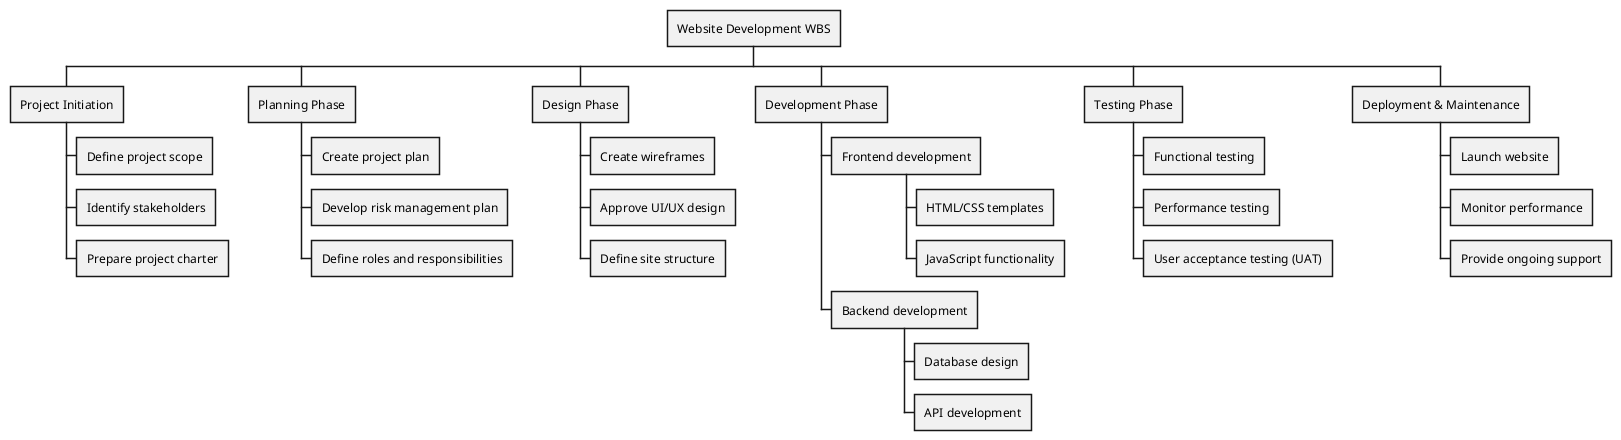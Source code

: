 @startwbs wbs
* Website Development WBS
** Project Initiation
*** Define project scope
*** Identify stakeholders
*** Prepare project charter
** Planning Phase
*** Create project plan
*** Develop risk management plan
*** Define roles and responsibilities
** Design Phase
*** Create wireframes
*** Approve UI/UX design
*** Define site structure
** Development Phase
*** Frontend development
**** HTML/CSS templates
**** JavaScript functionality
*** Backend development
**** Database design
**** API development
** Testing Phase
*** Functional testing
*** Performance testing
*** User acceptance testing (UAT)
** Deployment & Maintenance
*** Launch website
*** Monitor performance
*** Provide ongoing support
@endwbs
